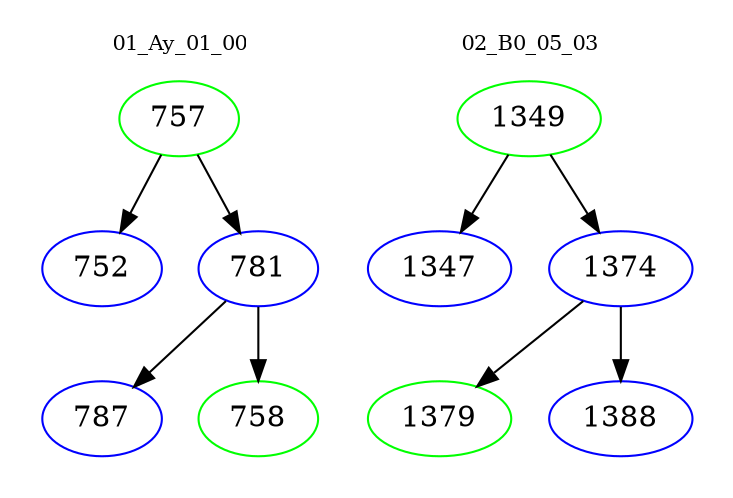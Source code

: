 digraph{
subgraph cluster_0 {
color = white
label = "01_Ay_01_00";
fontsize=10;
T0_757 [label="757", color="green"]
T0_757 -> T0_752 [color="black"]
T0_752 [label="752", color="blue"]
T0_757 -> T0_781 [color="black"]
T0_781 [label="781", color="blue"]
T0_781 -> T0_787 [color="black"]
T0_787 [label="787", color="blue"]
T0_781 -> T0_758 [color="black"]
T0_758 [label="758", color="green"]
}
subgraph cluster_1 {
color = white
label = "02_B0_05_03";
fontsize=10;
T1_1349 [label="1349", color="green"]
T1_1349 -> T1_1347 [color="black"]
T1_1347 [label="1347", color="blue"]
T1_1349 -> T1_1374 [color="black"]
T1_1374 [label="1374", color="blue"]
T1_1374 -> T1_1379 [color="black"]
T1_1379 [label="1379", color="green"]
T1_1374 -> T1_1388 [color="black"]
T1_1388 [label="1388", color="blue"]
}
}
